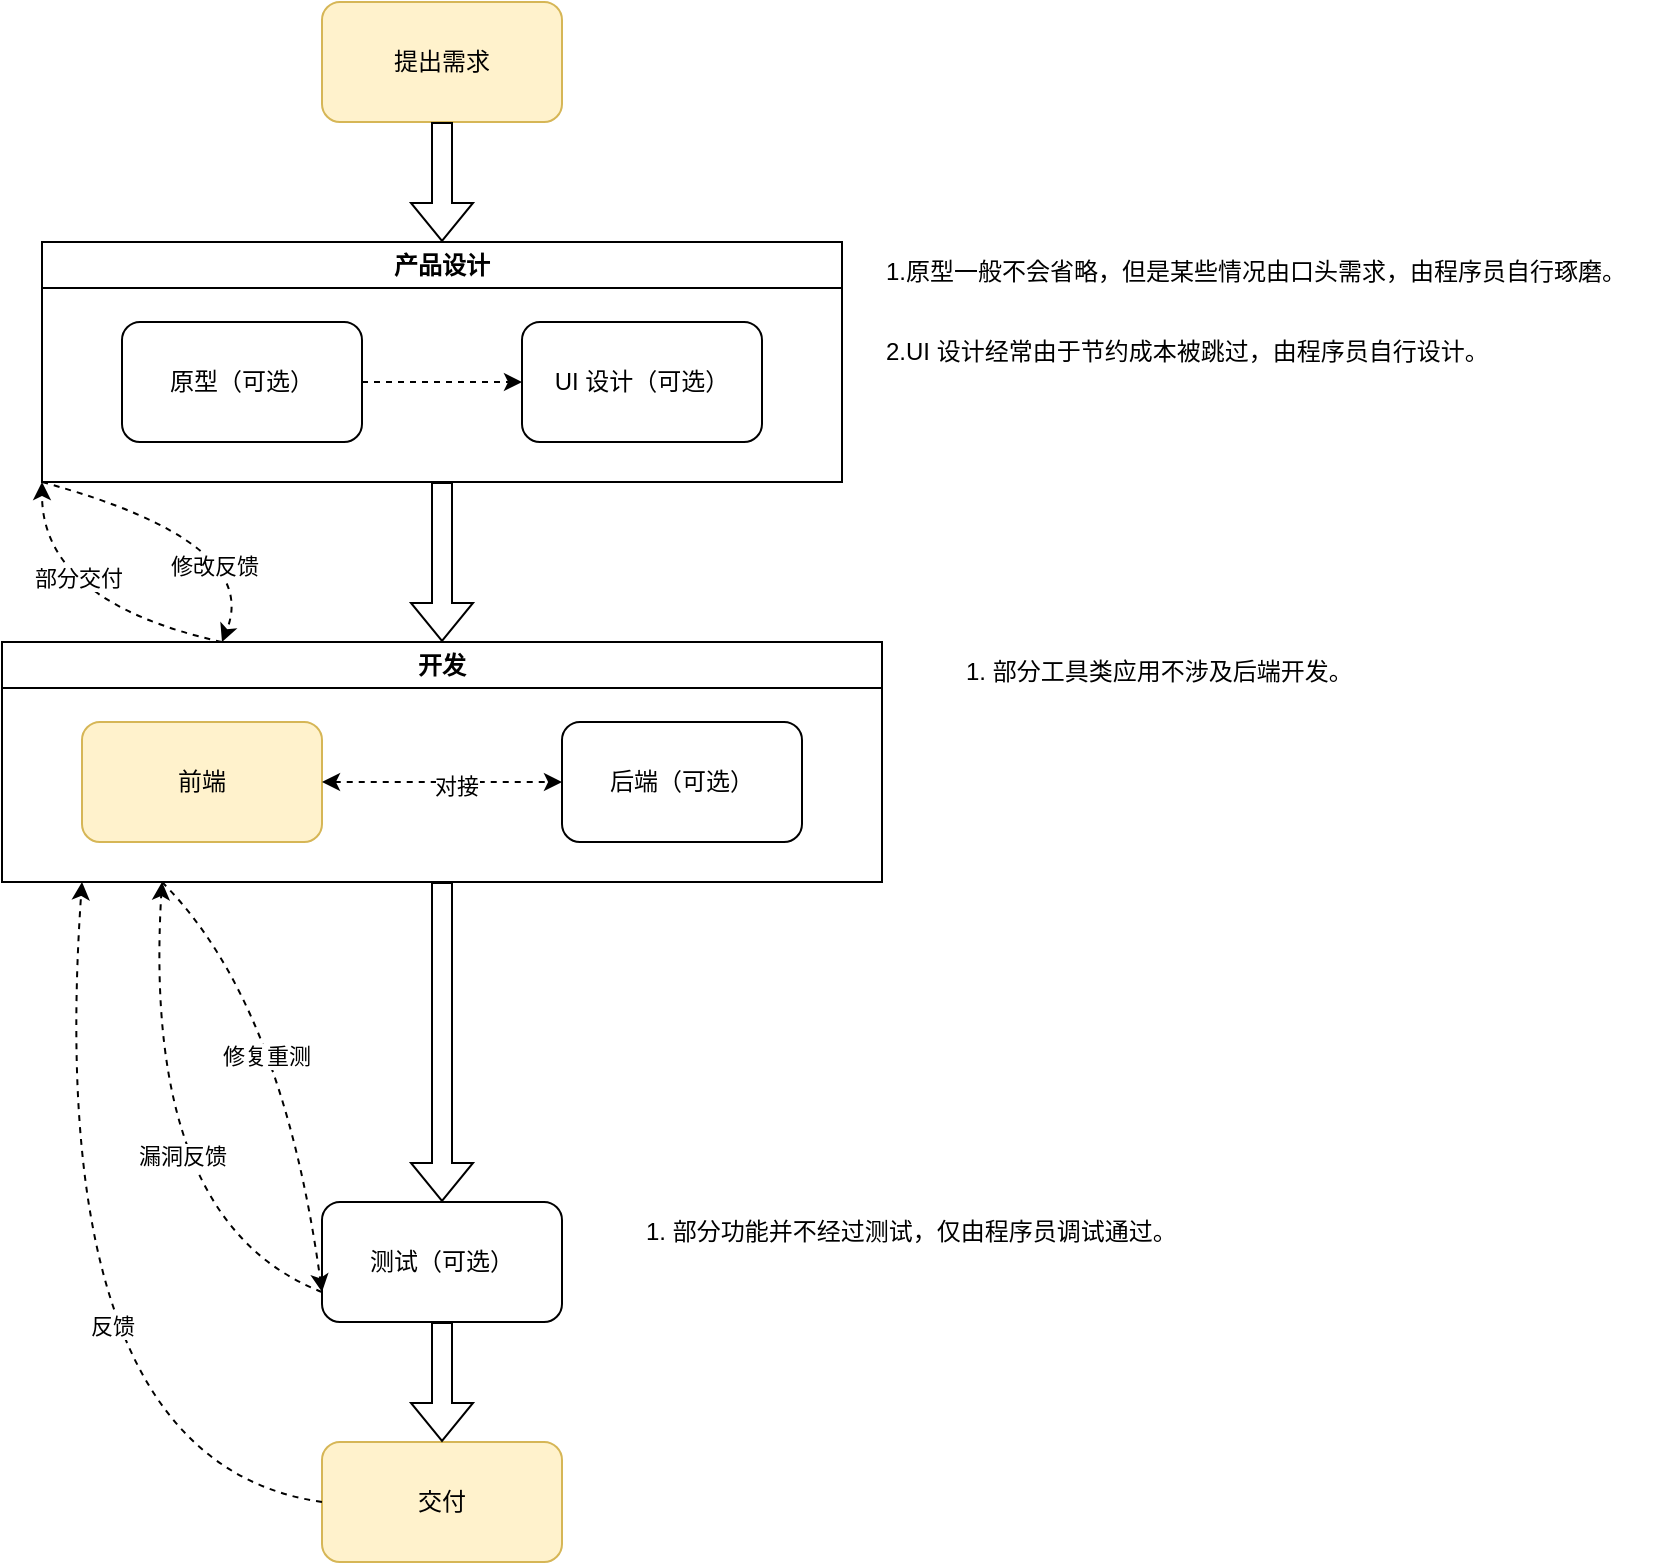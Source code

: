 <mxfile version="24.7.2" type="device">
  <diagram id="CneLnDbz1PBB4Xr9RBK_" name="第 1 页">
    <mxGraphModel dx="1636" dy="518" grid="1" gridSize="10" guides="1" tooltips="1" connect="1" arrows="1" fold="1" page="1" pageScale="1" pageWidth="827" pageHeight="1169" math="0" shadow="0">
      <root>
        <mxCell id="0" />
        <mxCell id="1" parent="0" />
        <mxCell id="moESoLMlw75EXLViNpKk-1" value="提出需求" style="rounded=1;whiteSpace=wrap;html=1;fillColor=#fff2cc;strokeColor=#d6b656;" vertex="1" parent="1">
          <mxGeometry x="120" y="40" width="120" height="60" as="geometry" />
        </mxCell>
        <mxCell id="moESoLMlw75EXLViNpKk-5" value="开发" style="swimlane;whiteSpace=wrap;html=1;" vertex="1" parent="1">
          <mxGeometry x="-40" y="360" width="440" height="120" as="geometry" />
        </mxCell>
        <mxCell id="moESoLMlw75EXLViNpKk-4" value="前端" style="rounded=1;whiteSpace=wrap;html=1;fillColor=#fff2cc;strokeColor=#d6b656;" vertex="1" parent="moESoLMlw75EXLViNpKk-5">
          <mxGeometry x="40" y="40" width="120" height="60" as="geometry" />
        </mxCell>
        <mxCell id="moESoLMlw75EXLViNpKk-7" value="后端（可选）" style="rounded=1;whiteSpace=wrap;html=1;" vertex="1" parent="moESoLMlw75EXLViNpKk-5">
          <mxGeometry x="280" y="40" width="120" height="60" as="geometry" />
        </mxCell>
        <mxCell id="moESoLMlw75EXLViNpKk-9" value="" style="endArrow=classic;startArrow=classic;html=1;rounded=0;entryX=0;entryY=0.5;entryDx=0;entryDy=0;exitX=1;exitY=0.5;exitDx=0;exitDy=0;dashed=1;" edge="1" parent="moESoLMlw75EXLViNpKk-5" source="moESoLMlw75EXLViNpKk-4" target="moESoLMlw75EXLViNpKk-7">
          <mxGeometry width="50" height="50" relative="1" as="geometry">
            <mxPoint x="190" y="210" as="sourcePoint" />
            <mxPoint x="240" y="160" as="targetPoint" />
          </mxGeometry>
        </mxCell>
        <mxCell id="moESoLMlw75EXLViNpKk-10" value="对接" style="edgeLabel;html=1;align=center;verticalAlign=middle;resizable=0;points=[];" vertex="1" connectable="0" parent="moESoLMlw75EXLViNpKk-9">
          <mxGeometry x="0.109" y="-2" relative="1" as="geometry">
            <mxPoint as="offset" />
          </mxGeometry>
        </mxCell>
        <mxCell id="moESoLMlw75EXLViNpKk-8" value="测试（可选）" style="rounded=1;whiteSpace=wrap;html=1;" vertex="1" parent="1">
          <mxGeometry x="120" y="640" width="120" height="60" as="geometry" />
        </mxCell>
        <mxCell id="moESoLMlw75EXLViNpKk-11" value="交付" style="rounded=1;whiteSpace=wrap;html=1;fillColor=#fff2cc;strokeColor=#d6b656;" vertex="1" parent="1">
          <mxGeometry x="120" y="760" width="120" height="60" as="geometry" />
        </mxCell>
        <mxCell id="moESoLMlw75EXLViNpKk-12" value="产品设计" style="swimlane;whiteSpace=wrap;html=1;" vertex="1" parent="1">
          <mxGeometry x="-20" y="160" width="400" height="120" as="geometry" />
        </mxCell>
        <mxCell id="moESoLMlw75EXLViNpKk-2" value="原型（可选）" style="rounded=1;whiteSpace=wrap;html=1;" vertex="1" parent="moESoLMlw75EXLViNpKk-12">
          <mxGeometry x="40" y="40" width="120" height="60" as="geometry" />
        </mxCell>
        <mxCell id="moESoLMlw75EXLViNpKk-3" value="UI 设计（可选）" style="rounded=1;whiteSpace=wrap;html=1;" vertex="1" parent="moESoLMlw75EXLViNpKk-12">
          <mxGeometry x="240" y="40" width="120" height="60" as="geometry" />
        </mxCell>
        <mxCell id="moESoLMlw75EXLViNpKk-13" value="" style="endArrow=classic;html=1;rounded=0;entryX=0;entryY=0.5;entryDx=0;entryDy=0;exitX=1;exitY=0.5;exitDx=0;exitDy=0;dashed=1;" edge="1" parent="moESoLMlw75EXLViNpKk-12" source="moESoLMlw75EXLViNpKk-2" target="moESoLMlw75EXLViNpKk-3">
          <mxGeometry width="50" height="50" relative="1" as="geometry">
            <mxPoint x="160" y="190" as="sourcePoint" />
            <mxPoint x="210" y="140" as="targetPoint" />
          </mxGeometry>
        </mxCell>
        <mxCell id="moESoLMlw75EXLViNpKk-15" value="" style="shape=flexArrow;endArrow=classic;html=1;rounded=0;entryX=0.5;entryY=0;entryDx=0;entryDy=0;exitX=0.5;exitY=1;exitDx=0;exitDy=0;" edge="1" parent="1" source="moESoLMlw75EXLViNpKk-1" target="moESoLMlw75EXLViNpKk-12">
          <mxGeometry width="50" height="50" relative="1" as="geometry">
            <mxPoint y="100" as="sourcePoint" />
            <mxPoint x="50" y="50" as="targetPoint" />
          </mxGeometry>
        </mxCell>
        <mxCell id="moESoLMlw75EXLViNpKk-16" value="" style="shape=flexArrow;endArrow=classic;html=1;rounded=0;entryX=0.5;entryY=0;entryDx=0;entryDy=0;exitX=0.5;exitY=1;exitDx=0;exitDy=0;" edge="1" parent="1" source="moESoLMlw75EXLViNpKk-12" target="moESoLMlw75EXLViNpKk-5">
          <mxGeometry width="50" height="50" relative="1" as="geometry">
            <mxPoint x="-120" y="330" as="sourcePoint" />
            <mxPoint x="-70" y="280" as="targetPoint" />
          </mxGeometry>
        </mxCell>
        <mxCell id="moESoLMlw75EXLViNpKk-17" value="2.UI 设计经常由于节约成本被跳过，由程序员自行设计。" style="text;html=1;align=left;verticalAlign=middle;whiteSpace=wrap;rounded=0;" vertex="1" parent="1">
          <mxGeometry x="400" y="200" width="326" height="30" as="geometry" />
        </mxCell>
        <mxCell id="moESoLMlw75EXLViNpKk-18" value="1.原型一般不会省略，但是某些情况由口头需求，由程序员自行琢磨。" style="text;html=1;align=left;verticalAlign=middle;whiteSpace=wrap;rounded=0;" vertex="1" parent="1">
          <mxGeometry x="400" y="160" width="390" height="30" as="geometry" />
        </mxCell>
        <mxCell id="moESoLMlw75EXLViNpKk-19" value="" style="shape=flexArrow;endArrow=classic;html=1;rounded=0;entryX=0.5;entryY=0;entryDx=0;entryDy=0;exitX=0.5;exitY=1;exitDx=0;exitDy=0;" edge="1" parent="1" source="moESoLMlw75EXLViNpKk-5" target="moESoLMlw75EXLViNpKk-8">
          <mxGeometry width="50" height="50" relative="1" as="geometry">
            <mxPoint x="-40" y="620" as="sourcePoint" />
            <mxPoint x="10" y="570" as="targetPoint" />
          </mxGeometry>
        </mxCell>
        <mxCell id="moESoLMlw75EXLViNpKk-20" value="" style="shape=flexArrow;endArrow=classic;html=1;rounded=0;entryX=0.5;entryY=0;entryDx=0;entryDy=0;exitX=0.5;exitY=1;exitDx=0;exitDy=0;" edge="1" parent="1" source="moESoLMlw75EXLViNpKk-8" target="moESoLMlw75EXLViNpKk-11">
          <mxGeometry width="50" height="50" relative="1" as="geometry">
            <mxPoint x="-40" y="680" as="sourcePoint" />
            <mxPoint x="10" y="630" as="targetPoint" />
          </mxGeometry>
        </mxCell>
        <mxCell id="moESoLMlw75EXLViNpKk-21" value="" style="curved=1;endArrow=classic;html=1;rounded=0;exitX=0;exitY=0.75;exitDx=0;exitDy=0;dashed=1;" edge="1" parent="1" source="moESoLMlw75EXLViNpKk-8">
          <mxGeometry width="50" height="50" relative="1" as="geometry">
            <mxPoint x="120" y="680" as="sourcePoint" />
            <mxPoint x="40" y="480" as="targetPoint" />
            <Array as="points">
              <mxPoint x="30" y="650" />
            </Array>
          </mxGeometry>
        </mxCell>
        <mxCell id="moESoLMlw75EXLViNpKk-24" value="漏洞反馈" style="edgeLabel;html=1;align=center;verticalAlign=middle;resizable=0;points=[];" vertex="1" connectable="0" parent="moESoLMlw75EXLViNpKk-21">
          <mxGeometry x="-0.027" y="3" relative="1" as="geometry">
            <mxPoint x="21" as="offset" />
          </mxGeometry>
        </mxCell>
        <mxCell id="moESoLMlw75EXLViNpKk-22" value="1. 部分工具类应用不涉及后端开发。" style="text;html=1;align=left;verticalAlign=middle;whiteSpace=wrap;rounded=0;" vertex="1" parent="1">
          <mxGeometry x="440" y="360" width="320" height="30" as="geometry" />
        </mxCell>
        <mxCell id="moESoLMlw75EXLViNpKk-23" value="1. 部分功能并不经过测试，仅由程序员调试通过。" style="text;html=1;align=left;verticalAlign=middle;whiteSpace=wrap;rounded=0;" vertex="1" parent="1">
          <mxGeometry x="280" y="640" width="280" height="30" as="geometry" />
        </mxCell>
        <mxCell id="moESoLMlw75EXLViNpKk-25" value="" style="curved=1;endArrow=classic;html=1;rounded=0;exitX=0;exitY=0.5;exitDx=0;exitDy=0;dashed=1;" edge="1" parent="1" source="moESoLMlw75EXLViNpKk-11">
          <mxGeometry width="50" height="50" relative="1" as="geometry">
            <mxPoint x="-60" y="780" as="sourcePoint" />
            <mxPoint y="480" as="targetPoint" />
            <Array as="points">
              <mxPoint x="-20" y="770" />
            </Array>
          </mxGeometry>
        </mxCell>
        <mxCell id="moESoLMlw75EXLViNpKk-26" value="反馈" style="edgeLabel;html=1;align=center;verticalAlign=middle;resizable=0;points=[];" vertex="1" connectable="0" parent="moESoLMlw75EXLViNpKk-25">
          <mxGeometry x="-0.021" y="-30" relative="1" as="geometry">
            <mxPoint as="offset" />
          </mxGeometry>
        </mxCell>
        <mxCell id="moESoLMlw75EXLViNpKk-27" value="" style="curved=1;endArrow=classic;html=1;rounded=0;entryX=0;entryY=1;entryDx=0;entryDy=0;exitX=0.25;exitY=0;exitDx=0;exitDy=0;dashed=1;" edge="1" parent="1" source="moESoLMlw75EXLViNpKk-5" target="moESoLMlw75EXLViNpKk-12">
          <mxGeometry width="50" height="50" relative="1" as="geometry">
            <mxPoint x="20" y="340" as="sourcePoint" />
            <mxPoint x="-80" y="310" as="targetPoint" />
            <Array as="points">
              <mxPoint x="-20" y="340" />
            </Array>
          </mxGeometry>
        </mxCell>
        <mxCell id="moESoLMlw75EXLViNpKk-28" value="部分交付" style="edgeLabel;html=1;align=center;verticalAlign=middle;resizable=0;points=[];" vertex="1" connectable="0" parent="moESoLMlw75EXLViNpKk-27">
          <mxGeometry x="0.019" y="-16" relative="1" as="geometry">
            <mxPoint as="offset" />
          </mxGeometry>
        </mxCell>
        <mxCell id="moESoLMlw75EXLViNpKk-29" value="" style="curved=1;endArrow=classic;html=1;rounded=0;exitX=0;exitY=1;exitDx=0;exitDy=0;dashed=1;" edge="1" parent="1" source="moESoLMlw75EXLViNpKk-12">
          <mxGeometry width="50" height="50" relative="1" as="geometry">
            <mxPoint x="-10" y="280" as="sourcePoint" />
            <mxPoint x="70" y="360" as="targetPoint" />
            <Array as="points">
              <mxPoint x="90" y="310" />
            </Array>
          </mxGeometry>
        </mxCell>
        <mxCell id="moESoLMlw75EXLViNpKk-30" value="修改反馈" style="edgeLabel;html=1;align=center;verticalAlign=middle;resizable=0;points=[];" vertex="1" connectable="0" parent="moESoLMlw75EXLViNpKk-29">
          <mxGeometry x="0.597" y="-18" relative="1" as="geometry">
            <mxPoint as="offset" />
          </mxGeometry>
        </mxCell>
        <mxCell id="moESoLMlw75EXLViNpKk-31" value="" style="curved=1;endArrow=classic;html=1;rounded=0;entryX=0;entryY=0.75;entryDx=0;entryDy=0;dashed=1;" edge="1" parent="1" target="moESoLMlw75EXLViNpKk-8">
          <mxGeometry width="50" height="50" relative="1" as="geometry">
            <mxPoint x="40" y="480" as="sourcePoint" />
            <mxPoint x="120" y="570" as="targetPoint" />
            <Array as="points">
              <mxPoint x="100" y="540" />
            </Array>
          </mxGeometry>
        </mxCell>
        <mxCell id="moESoLMlw75EXLViNpKk-32" value="修复重测" style="edgeLabel;html=1;align=center;verticalAlign=middle;resizable=0;points=[];" vertex="1" connectable="0" parent="moESoLMlw75EXLViNpKk-31">
          <mxGeometry x="-0.046" y="-12" relative="1" as="geometry">
            <mxPoint as="offset" />
          </mxGeometry>
        </mxCell>
      </root>
    </mxGraphModel>
  </diagram>
</mxfile>
